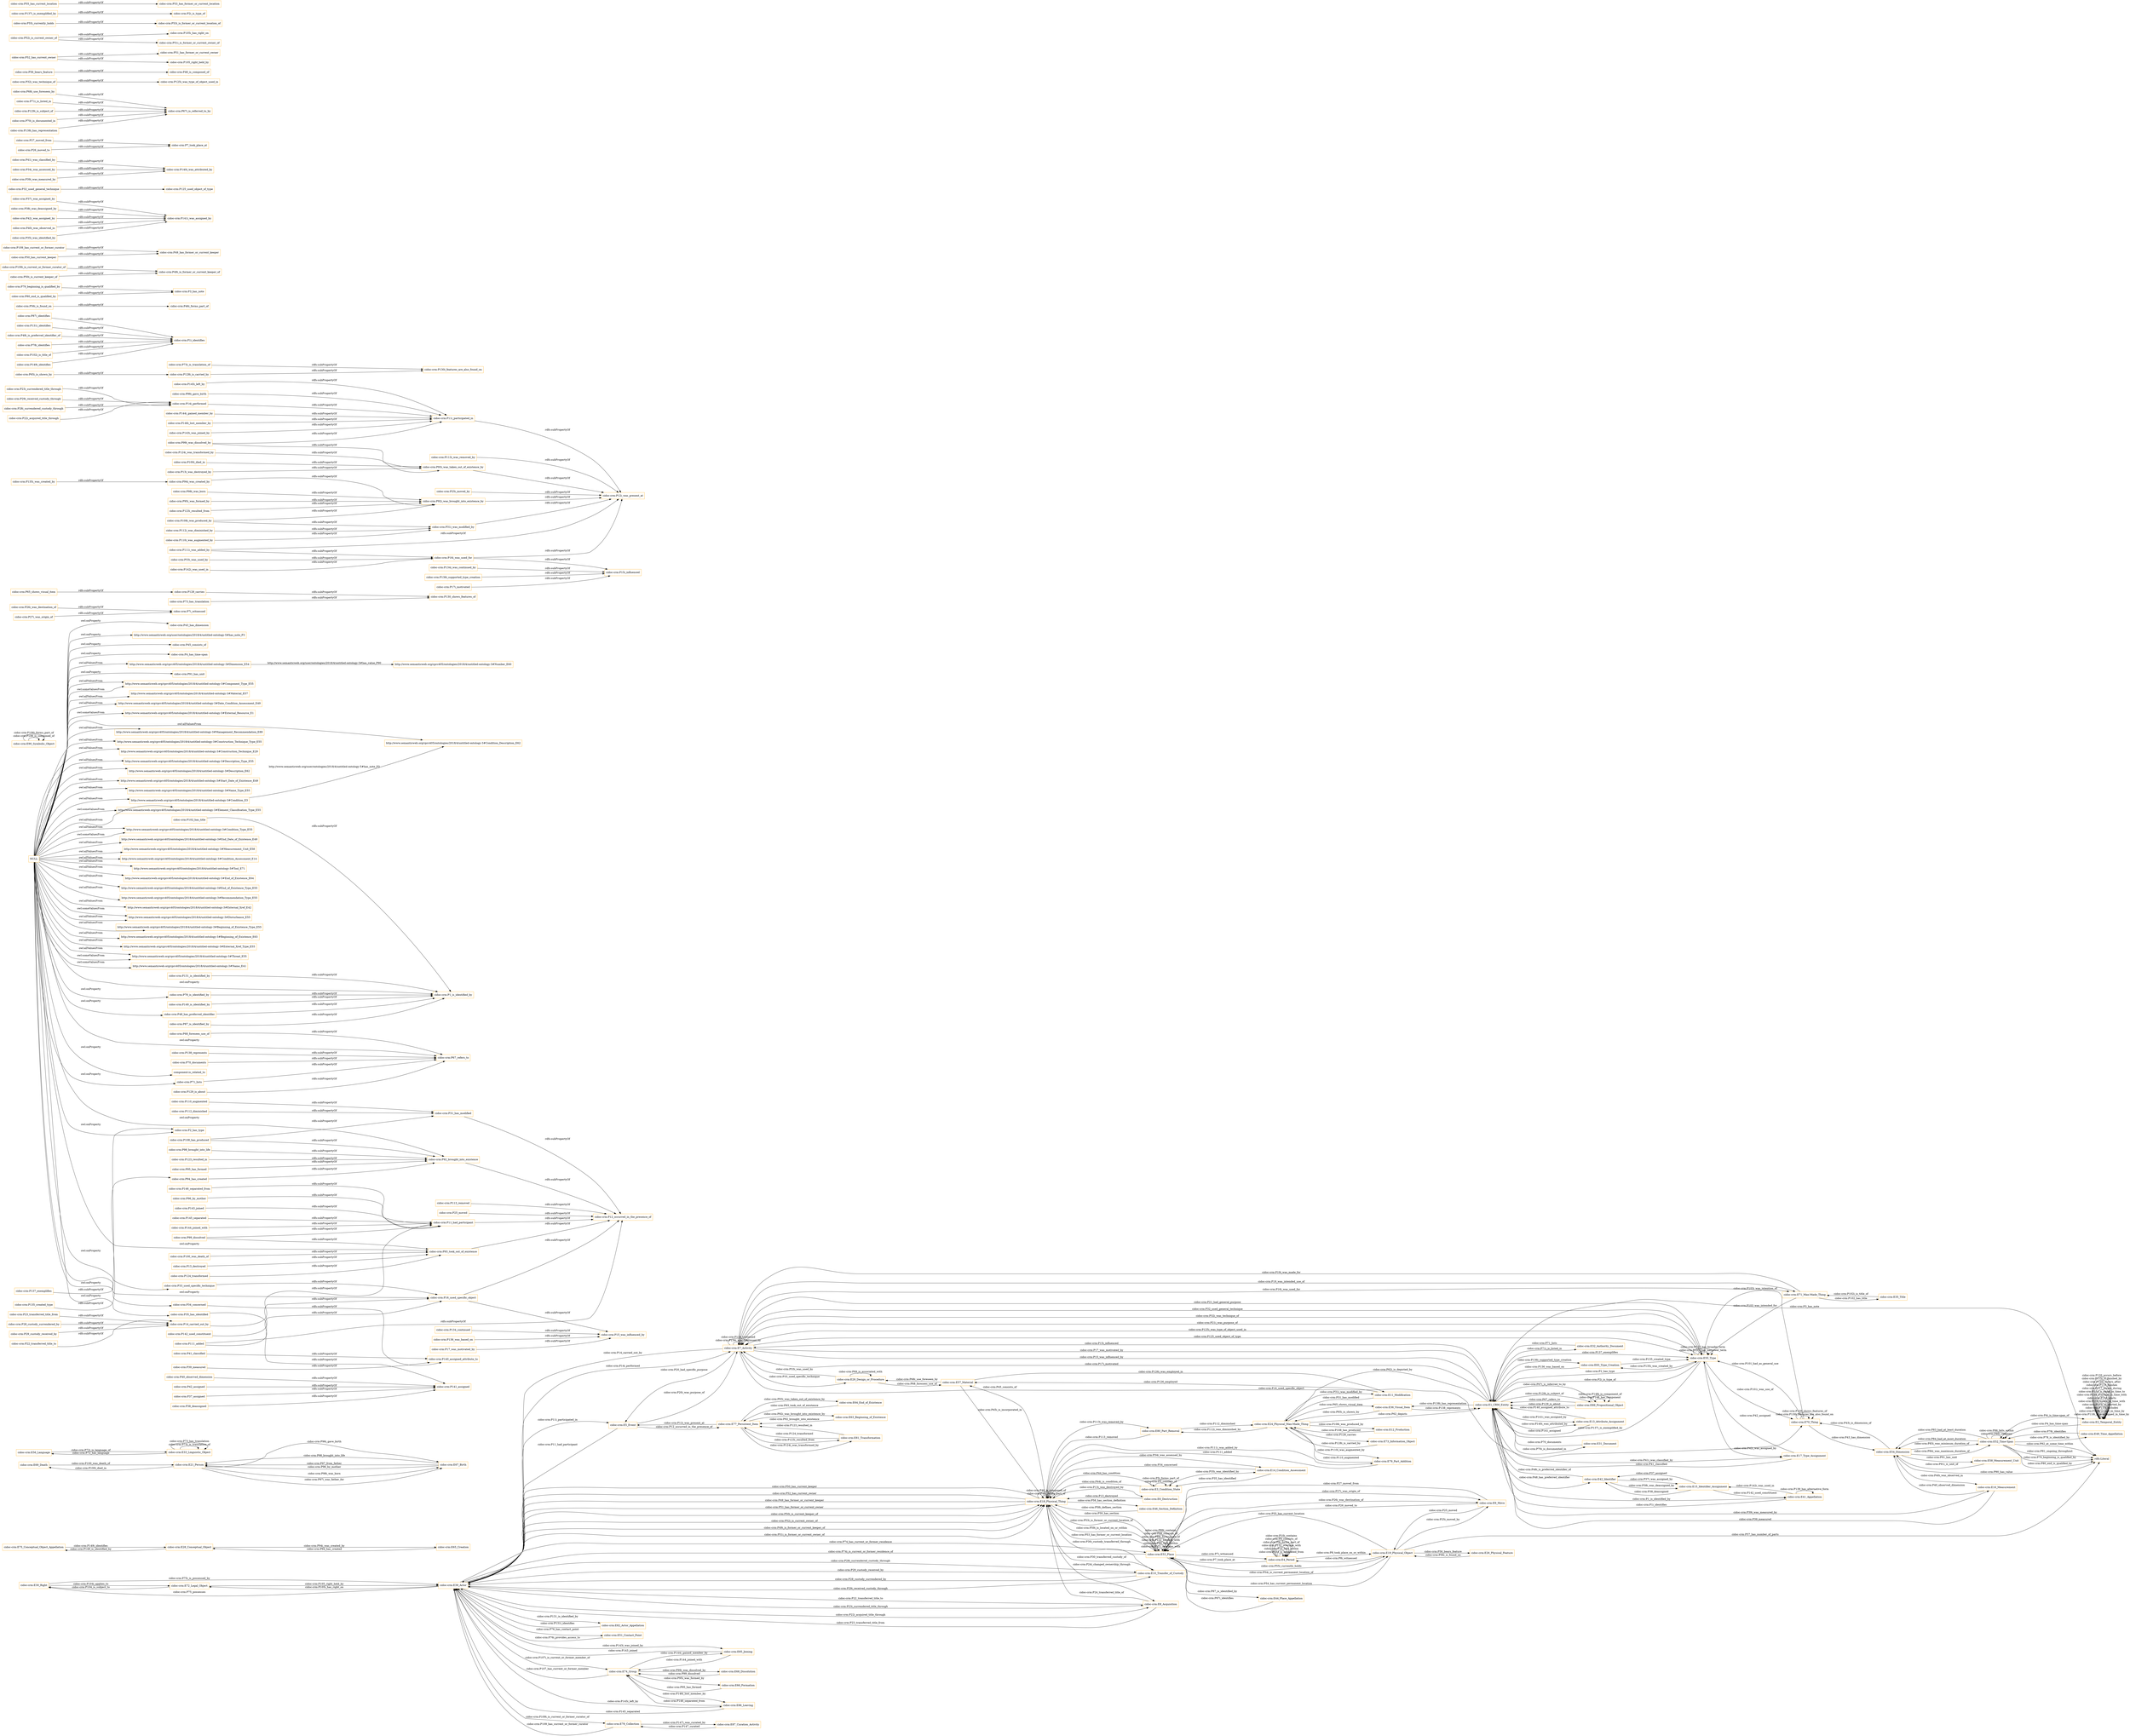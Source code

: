 digraph ar2dtool_diagram { 
rankdir=LR;
size="1501"
node [shape = rectangle, color="orange"]; "cidoc-crm:E30_Right" "cidoc-crm:E75_Conceptual_Object_Appellation" "cidoc-crm:E69_Death" "cidoc-crm:E65_Creation" "cidoc-crm:E31_Document" "cidoc-crm:E29_Design_or_Procedure" "cidoc-crm:E83_Type_Creation" "cidoc-crm:E56_Language" "cidoc-crm:E17_Type_Assignment" "http://www.semanticweb.org/cprc405/ontologies/2018/4/untitled-ontology-3#Component_Type_E55" "cidoc-crm:E67_Birth" "http://www.semanticweb.org/cprc405/ontologies/2018/4/untitled-ontology-3#Material_E57" "cidoc-crm:E10_Transfer_of_Custody" "cidoc-crm:E82_Actor_Appellation" "cidoc-crm:E32_Authority_Document" "http://www.semanticweb.org/cprc405/ontologies/2018/4/untitled-ontology-3#Date_Condition_Assessment_E49" "cidoc-crm:E51_Contact_Point" "http://www.semanticweb.org/cprc405/ontologies/2018/4/untitled-ontology-3#External_Resource_E1" "cidoc-crm:E71_Man-Made_Thing" "http://www.semanticweb.org/cprc405/ontologies/2018/4/untitled-ontology-3#Dimension_E54" "cidoc-crm:E4_Period" "cidoc-crm:E77_Persistent_Item" "http://www.semanticweb.org/cprc405/ontologies/2018/4/untitled-ontology-3#Management_Recommendation_E89" "cidoc-crm:E8_Acquisition" "cidoc-crm:E66_Formation" "cidoc-crm:E63_Beginning_of_Existence" "cidoc-crm:E49_Time_Appellation" "http://www.semanticweb.org/cprc405/ontologies/2018/4/untitled-ontology-3#Construction_Technique_Type_E55" "http://www.semanticweb.org/cprc405/ontologies/2018/4/untitled-ontology-3#Construction_Technique_E29" "cidoc-crm:E44_Place_Appellation" "http://www.semanticweb.org/cprc405/ontologies/2018/4/untitled-ontology-3#Description_Type_E55" "cidoc-crm:E74_Group" "cidoc-crm:E73_Information_Object" "cidoc-crm:E7_Activity" "cidoc-crm:E90_Symbolic_Object" "http://www.semanticweb.org/cprc405/ontologies/2018/4/untitled-ontology-3#Description_E62" "cidoc-crm:E36_Visual_Item" "cidoc-crm:E70_Thing" "cidoc-crm:E9_Move" "http://www.semanticweb.org/cprc405/ontologies/2018/4/untitled-ontology-3#Start_Date_of_Existence_E49" "cidoc-crm:E46_Section_Definition" "http://www.semanticweb.org/cprc405/ontologies/2018/4/untitled-ontology-3#Name_Type_E55" "cidoc-crm:E28_Conceptual_Object" "cidoc-crm:E12_Production" "cidoc-crm:E53_Place" "cidoc-crm:E3_Condition_State" "http://www.semanticweb.org/cprc405/ontologies/2018/4/untitled-ontology-3#Condition_Description_E62" "cidoc-crm:E80_Part_Removal" "http://www.semanticweb.org/cprc405/ontologies/2018/4/untitled-ontology-3#Element_Classification_Type_E55" "cidoc-crm:E21_Person" "http://www.semanticweb.org/cprc405/ontologies/2018/4/untitled-ontology-3#Condition_E3" "cidoc-crm:E78_Collection" "http://www.semanticweb.org/cprc405/ontologies/2018/4/untitled-ontology-3#Condition_Type_E55" "cidoc-crm:E85_Joining" "cidoc-crm:E54_Dimension" "cidoc-crm:E6_Destruction" "cidoc-crm:E11_Modification" "http://www.semanticweb.org/cprc405/ontologies/2018/4/untitled-ontology-3#End_Date_of_Existence_E49" "cidoc-crm:E86_Leaving" "cidoc-crm:E89_Propositional_Object" "cidoc-crm:E72_Legal_Object" "http://www.semanticweb.org/cprc405/ontologies/2018/4/untitled-ontology-3#Measurement_Unit_E58" "http://www.semanticweb.org/cprc405/ontologies/2018/4/untitled-ontology-3#Condition_Assessment_E14" "cidoc-crm:E79_Part_Addition" "cidoc-crm:E64_End_of_Existence" "cidoc-crm:E52_Time-Span" "http://www.semanticweb.org/cprc405/ontologies/2018/4/untitled-ontology-3#Tool_E71" "http://www.semanticweb.org/cprc405/ontologies/2018/4/untitled-ontology-3#Number_E60" "http://www.semanticweb.org/cprc405/ontologies/2018/4/untitled-ontology-3#End_of_Existence_E64" "cidoc-crm:E57_Material" "cidoc-crm:E35_Title" "http://www.semanticweb.org/cprc405/ontologies/2018/4/untitled-ontology-3#End_of_Existence_Type_E55" "http://www.semanticweb.org/cprc405/ontologies/2018/4/untitled-ontology-3#Recommendation_Type_E55" "http://www.semanticweb.org/cprc405/ontologies/2018/4/untitled-ontology-3#External_Xref_E42" "cidoc-crm:E13_Attribute_Assignment" "http://www.semanticweb.org/cprc405/ontologies/2018/4/untitled-ontology-3#Disturbance_E55" "cidoc-crm:E33_Linguistic_Object" "cidoc-crm:E15_Identifier_Assignment" "cidoc-crm:E58_Measurement_Unit" "cidoc-crm:E14_Condition_Assessment" "cidoc-crm:E16_Measurement" "cidoc-crm:E41_Appellation" "cidoc-crm:E18_Physical_Thing" "cidoc-crm:E55_Type" "cidoc-crm:E81_Transformation" "http://www.semanticweb.org/cprc405/ontologies/2018/4/untitled-ontology-3#Beginning_of_Existence_Type_E55" "cidoc-crm:E87_Curation_Activity" "http://www.semanticweb.org/cprc405/ontologies/2018/4/untitled-ontology-3#Beginning_of_Existence_E63" "cidoc-crm:E2_Temporal_Entity" "http://www.semanticweb.org/cprc405/ontologies/2018/4/untitled-ontology-3#External_Xref_Type_E55" "cidoc-crm:E5_Event" "http://www.semanticweb.org/cprc405/ontologies/2018/4/untitled-ontology-3#Threat_E55" "cidoc-crm:E26_Physical_Feature" "cidoc-crm:E1_CRM_Entity" "cidoc-crm:E24_Physical_Man-Made_Thing" "cidoc-crm:E39_Actor" "http://www.semanticweb.org/cprc405/ontologies/2018/4/untitled-ontology-3#Name_E41" "cidoc-crm:E68_Dissolution" "cidoc-crm:E42_Identifier" "cidoc-crm:E19_Physical_Object" ; /*classes style*/
	"cidoc-crm:P26i_was_destination_of" -> "cidoc-crm:P7i_witnessed" [ label = "rdfs:subPropertyOf" ];
	"cidoc-crm:P29_custody_received_by" -> "cidoc-crm:P14_carried_out_by" [ label = "rdfs:subPropertyOf" ];
	"cidoc-crm:P146_separated_from" -> "cidoc-crm:P11_had_participant" [ label = "rdfs:subPropertyOf" ];
	"cidoc-crm:P65_shows_visual_item" -> "cidoc-crm:P128_carries" [ label = "rdfs:subPropertyOf" ];
	"cidoc-crm:P135_created_type" -> "cidoc-crm:P94_has_created" [ label = "rdfs:subPropertyOf" ];
	"cidoc-crm:P96_by_mother" -> "cidoc-crm:P11_had_participant" [ label = "rdfs:subPropertyOf" ];
	"cidoc-crm:P17_was_motivated_by" -> "cidoc-crm:P15_was_influenced_by" [ label = "rdfs:subPropertyOf" ];
	"cidoc-crm:P149_is_identified_by" -> "cidoc-crm:P1_is_identified_by" [ label = "rdfs:subPropertyOf" ];
	"cidoc-crm:P68_foresees_use_of" -> "cidoc-crm:P67_refers_to" [ label = "rdfs:subPropertyOf" ];
	"cidoc-crm:P134_continued" -> "cidoc-crm:P15_was_influenced_by" [ label = "rdfs:subPropertyOf" ];
	"cidoc-crm:P124i_was_transformed_by" -> "cidoc-crm:P93i_was_taken_out_of_existence_by" [ label = "rdfs:subPropertyOf" ];
	"cidoc-crm:P143_joined" -> "cidoc-crm:P11_had_participant" [ label = "rdfs:subPropertyOf" ];
	"cidoc-crm:P137_exemplifies" -> "cidoc-crm:P2_has_type" [ label = "rdfs:subPropertyOf" ];
	"cidoc-crm:P136i_supported_type_creation" -> "cidoc-crm:P15i_influenced" [ label = "rdfs:subPropertyOf" ];
	"cidoc-crm:P39_measured" -> "cidoc-crm:P140_assigned_attribute_to" [ label = "rdfs:subPropertyOf" ];
	"cidoc-crm:P87_is_identified_by" -> "cidoc-crm:P1_is_identified_by" [ label = "rdfs:subPropertyOf" ];
	"cidoc-crm:P145_separated" -> "cidoc-crm:P11_had_participant" [ label = "rdfs:subPropertyOf" ];
	"cidoc-crm:P95i_was_formed_by" -> "cidoc-crm:P92i_was_brought_into_existence_by" [ label = "rdfs:subPropertyOf" ];
	"cidoc-crm:P98_brought_into_life" -> "cidoc-crm:P92_brought_into_existence" [ label = "rdfs:subPropertyOf" ];
	"cidoc-crm:P113_removed" -> "cidoc-crm:P12_occurred_in_the_presence_of" [ label = "rdfs:subPropertyOf" ];
	"cidoc-crm:P29i_received_custody_through" -> "cidoc-crm:P14i_performed" [ label = "rdfs:subPropertyOf" ];
	"cidoc-crm:P34_concerned" -> "cidoc-crm:P140_assigned_attribute_to" [ label = "rdfs:subPropertyOf" ];
	"cidoc-crm:P38_deassigned" -> "cidoc-crm:P141_assigned" [ label = "rdfs:subPropertyOf" ];
	"cidoc-crm:P73i_is_translation_of" -> "cidoc-crm:P130i_features_are_also_found_on" [ label = "rdfs:subPropertyOf" ];
	"cidoc-crm:P94_has_created" -> "cidoc-crm:P92_brought_into_existence" [ label = "rdfs:subPropertyOf" ];
	"cidoc-crm:P111i_was_added_by" -> "cidoc-crm:P16i_was_used_for" [ label = "rdfs:subPropertyOf" ];
	"cidoc-crm:P111i_was_added_by" -> "cidoc-crm:P12i_was_present_at" [ label = "rdfs:subPropertyOf" ];
	"cidoc-crm:P31i_was_modified_by" -> "cidoc-crm:P12i_was_present_at" [ label = "rdfs:subPropertyOf" ];
	"cidoc-crm:P28i_surrendered_custody_through" -> "cidoc-crm:P14i_performed" [ label = "rdfs:subPropertyOf" ];
	"cidoc-crm:P87i_identifies" -> "cidoc-crm:P1i_identifies" [ label = "rdfs:subPropertyOf" ];
	"cidoc-crm:P113i_was_removed_by" -> "cidoc-crm:P12i_was_present_at" [ label = "rdfs:subPropertyOf" ];
	"cidoc-crm:P93_took_out_of_existence" -> "cidoc-crm:P12_occurred_in_the_presence_of" [ label = "rdfs:subPropertyOf" ];
	"cidoc-crm:P56i_is_found_on" -> "cidoc-crm:P46i_forms_part_of" [ label = "rdfs:subPropertyOf" ];
	"cidoc-crm:P25_moved" -> "cidoc-crm:P12_occurred_in_the_presence_of" [ label = "rdfs:subPropertyOf" ];
	"cidoc-crm:P33_used_specific_technique" -> "cidoc-crm:P16_used_specific_object" [ label = "rdfs:subPropertyOf" ];
	"cidoc-crm:P79_beginning_is_qualified_by" -> "cidoc-crm:P3_has_note" [ label = "rdfs:subPropertyOf" ];
	"cidoc-crm:P13i_was_destroyed_by" -> "cidoc-crm:P93i_was_taken_out_of_existence_by" [ label = "rdfs:subPropertyOf" ];
	"cidoc-crm:P102_has_title" -> "cidoc-crm:P1_is_identified_by" [ label = "rdfs:subPropertyOf" ];
	"cidoc-crm:P109i_is_current_or_former_curator_of" -> "cidoc-crm:P49i_is_former_or_current_keeper_of" [ label = "rdfs:subPropertyOf" ];
	"cidoc-crm:P109_has_current_or_former_curator" -> "cidoc-crm:P49_has_former_or_current_keeper" [ label = "rdfs:subPropertyOf" ];
	"cidoc-crm:P22_transferred_title_to" -> "cidoc-crm:P14_carried_out_by" [ label = "rdfs:subPropertyOf" ];
	"cidoc-crm:P37i_was_assigned_by" -> "cidoc-crm:P141i_was_assigned_by" [ label = "rdfs:subPropertyOf" ];
	"cidoc-crm:P16i_was_used_for" -> "cidoc-crm:P12i_was_present_at" [ label = "rdfs:subPropertyOf" ];
	"cidoc-crm:P16i_was_used_for" -> "cidoc-crm:P15i_influenced" [ label = "rdfs:subPropertyOf" ];
	"cidoc-crm:P32_used_general_technique" -> "cidoc-crm:P125_used_object_of_type" [ label = "rdfs:subPropertyOf" ];
	"cidoc-crm:P38i_was_deassigned_by" -> "cidoc-crm:P141i_was_assigned_by" [ label = "rdfs:subPropertyOf" ];
	"cidoc-crm:P41i_was_classified_by" -> "cidoc-crm:P140i_was_attributed_by" [ label = "rdfs:subPropertyOf" ];
	"cidoc-crm:P14_carried_out_by" -> "cidoc-crm:P11_had_participant" [ label = "rdfs:subPropertyOf" ];
	"cidoc-crm:P99i_was_dissolved_by" -> "cidoc-crm:P11i_participated_in" [ label = "rdfs:subPropertyOf" ];
	"cidoc-crm:P99i_was_dissolved_by" -> "cidoc-crm:P93i_was_taken_out_of_existence_by" [ label = "rdfs:subPropertyOf" ];
	"cidoc-crm:P99_dissolved" -> "cidoc-crm:P93_took_out_of_existence" [ label = "rdfs:subPropertyOf" ];
	"cidoc-crm:P99_dissolved" -> "cidoc-crm:P11_had_participant" [ label = "rdfs:subPropertyOf" ];
	"cidoc-crm:P138_represents" -> "cidoc-crm:P67_refers_to" [ label = "rdfs:subPropertyOf" ];
	"cidoc-crm:P23_transferred_title_from" -> "cidoc-crm:P14_carried_out_by" [ label = "rdfs:subPropertyOf" ];
	"cidoc-crm:P142i_was_used_in" -> "cidoc-crm:P16i_was_used_for" [ label = "rdfs:subPropertyOf" ];
	"cidoc-crm:P70_documents" -> "cidoc-crm:P67_refers_to" [ label = "rdfs:subPropertyOf" ];
	"cidoc-crm:P27_moved_from" -> "cidoc-crm:P7_took_place_at" [ label = "rdfs:subPropertyOf" ];
	"cidoc-crm:P34i_was_assessed_by" -> "cidoc-crm:P140i_was_attributed_by" [ label = "rdfs:subPropertyOf" ];
	"cidoc-crm:P80_end_is_qualified_by" -> "cidoc-crm:P3_has_note" [ label = "rdfs:subPropertyOf" ];
	"cidoc-crm:P31_has_modified" -> "cidoc-crm:P12_occurred_in_the_presence_of" [ label = "rdfs:subPropertyOf" ];
	"cidoc-crm:P144i_gained_member_by" -> "cidoc-crm:P11i_participated_in" [ label = "rdfs:subPropertyOf" ];
	"cidoc-crm:P14i_performed" -> "cidoc-crm:P11i_participated_in" [ label = "rdfs:subPropertyOf" ];
	"cidoc-crm:P71_lists" -> "cidoc-crm:P67_refers_to" [ label = "rdfs:subPropertyOf" ];
	"cidoc-crm:P17i_motivated" -> "cidoc-crm:P15i_influenced" [ label = "rdfs:subPropertyOf" ];
	"cidoc-crm:P100_was_death_of" -> "cidoc-crm:P93_took_out_of_existence" [ label = "rdfs:subPropertyOf" ];
	"cidoc-crm:P68i_use_foreseen_by" -> "cidoc-crm:P67i_is_referred_to_by" [ label = "rdfs:subPropertyOf" ];
	"cidoc-crm:P71i_is_listed_in" -> "cidoc-crm:P67i_is_referred_to_by" [ label = "rdfs:subPropertyOf" ];
	"cidoc-crm:P39i_was_measured_by" -> "cidoc-crm:P140i_was_attributed_by" [ label = "rdfs:subPropertyOf" ];
	"cidoc-crm:P131i_identifies" -> "cidoc-crm:P1i_identifies" [ label = "rdfs:subPropertyOf" ];
	"cidoc-crm:P32i_was_technique_of" -> "cidoc-crm:P125i_was_type_of_object_used_in" [ label = "rdfs:subPropertyOf" ];
	"cidoc-crm:P42i_was_assigned_by" -> "cidoc-crm:P141i_was_assigned_by" [ label = "rdfs:subPropertyOf" ];
	"cidoc-crm:P56_bears_feature" -> "cidoc-crm:P46_is_composed_of" [ label = "rdfs:subPropertyOf" ];
	"cidoc-crm:P92i_was_brought_into_existence_by" -> "cidoc-crm:P12i_was_present_at" [ label = "rdfs:subPropertyOf" ];
	"cidoc-crm:P65i_is_shown_by" -> "cidoc-crm:P128i_is_carried_by" [ label = "rdfs:subPropertyOf" ];
	"cidoc-crm:P123i_resulted_from" -> "cidoc-crm:P92i_was_brought_into_existence_by" [ label = "rdfs:subPropertyOf" ];
	"cidoc-crm:P52_has_current_owner" -> "cidoc-crm:P51_has_former_or_current_owner" [ label = "rdfs:subPropertyOf" ];
	"cidoc-crm:P52_has_current_owner" -> "cidoc-crm:P105_right_held_by" [ label = "rdfs:subPropertyOf" ];
	"cidoc-crm:P123_resulted_in" -> "cidoc-crm:P92_brought_into_existence" [ label = "rdfs:subPropertyOf" ];
	"cidoc-crm:P13_destroyed" -> "cidoc-crm:P93_took_out_of_existence" [ label = "rdfs:subPropertyOf" ];
	"cidoc-crm:P128i_is_carried_by" -> "cidoc-crm:P130i_features_are_also_found_on" [ label = "rdfs:subPropertyOf" ];
	"cidoc-crm:P128_carries" -> "cidoc-crm:P130_shows_features_of" [ label = "rdfs:subPropertyOf" ];
	"cidoc-crm:P33i_was_used_by" -> "cidoc-crm:P16i_was_used_for" [ label = "rdfs:subPropertyOf" ];
	"cidoc-crm:P35_has_identified" -> "cidoc-crm:P141_assigned" [ label = "rdfs:subPropertyOf" ];
	"cidoc-crm:P95_has_formed" -> "cidoc-crm:P92_brought_into_existence" [ label = "rdfs:subPropertyOf" ];
	"cidoc-crm:P108_has_produced" -> "cidoc-crm:P31_has_modified" [ label = "rdfs:subPropertyOf" ];
	"cidoc-crm:P108_has_produced" -> "cidoc-crm:P92_brought_into_existence" [ label = "rdfs:subPropertyOf" ];
	"cidoc-crm:P111_added" -> "cidoc-crm:P16_used_specific_object" [ label = "rdfs:subPropertyOf" ];
	"cidoc-crm:P111_added" -> "cidoc-crm:P12_occurred_in_the_presence_of" [ label = "rdfs:subPropertyOf" ];
	"cidoc-crm:P135i_was_created_by" -> "cidoc-crm:P94i_was_created_by" [ label = "rdfs:subPropertyOf" ];
	"cidoc-crm:P129_is_about" -> "cidoc-crm:P67_refers_to" [ label = "rdfs:subPropertyOf" ];
	"cidoc-crm:P40_observed_dimension" -> "cidoc-crm:P141_assigned" [ label = "rdfs:subPropertyOf" ];
	"cidoc-crm:P129i_is_subject_of" -> "cidoc-crm:P67i_is_referred_to_by" [ label = "rdfs:subPropertyOf" ];
	"cidoc-crm:P110i_was_augmented_by" -> "cidoc-crm:P31i_was_modified_by" [ label = "rdfs:subPropertyOf" ];
	"cidoc-crm:P48i_is_preferred_identifier_of" -> "cidoc-crm:P1i_identifies" [ label = "rdfs:subPropertyOf" ];
	"cidoc-crm:P70i_is_documented_in" -> "cidoc-crm:P67i_is_referred_to_by" [ label = "rdfs:subPropertyOf" ];
	"cidoc-crm:P144_joined_with" -> "cidoc-crm:P11_had_participant" [ label = "rdfs:subPropertyOf" ];
	"cidoc-crm:P110_augmented" -> "cidoc-crm:P31_has_modified" [ label = "rdfs:subPropertyOf" ];
	"cidoc-crm:P134i_was_continued_by" -> "cidoc-crm:P15i_influenced" [ label = "rdfs:subPropertyOf" ];
	"cidoc-crm:P146i_lost_member_by" -> "cidoc-crm:P11i_participated_in" [ label = "rdfs:subPropertyOf" ];
	"cidoc-crm:P11_had_participant" -> "cidoc-crm:P12_occurred_in_the_presence_of" [ label = "rdfs:subPropertyOf" ];
	"cidoc-crm:P25i_moved_by" -> "cidoc-crm:P12i_was_present_at" [ label = "rdfs:subPropertyOf" ];
	"cidoc-crm:P98i_was_born" -> "cidoc-crm:P92i_was_brought_into_existence_by" [ label = "rdfs:subPropertyOf" ];
	"cidoc-crm:P143i_was_joined_by" -> "cidoc-crm:P11i_participated_in" [ label = "rdfs:subPropertyOf" ];
	"cidoc-crm:P52i_is_current_owner_of" -> "cidoc-crm:P105i_has_right_on" [ label = "rdfs:subPropertyOf" ];
	"cidoc-crm:P52i_is_current_owner_of" -> "cidoc-crm:P51i_is_former_or_current_owner_of" [ label = "rdfs:subPropertyOf" ];
	"cidoc-crm:P138i_has_representation" -> "cidoc-crm:P67i_is_referred_to_by" [ label = "rdfs:subPropertyOf" ];
	"cidoc-crm:P73_has_translation" -> "cidoc-crm:P130_shows_features_of" [ label = "rdfs:subPropertyOf" ];
	"cidoc-crm:P55i_currently_holds" -> "cidoc-crm:P53i_is_former_or_current_location_of" [ label = "rdfs:subPropertyOf" ];
	"cidoc-crm:P112i_was_diminished_by" -> "cidoc-crm:P31i_was_modified_by" [ label = "rdfs:subPropertyOf" ];
	"NULL" -> "cidoc-crm:P2_has_type" [ label = "owl:onProperty" ];
	"NULL" -> "http://www.semanticweb.org/cprc405/ontologies/2018/4/untitled-ontology-3#Tool_E71" [ label = "owl:allValuesFrom" ];
	"NULL" -> "cidoc-crm:P92_brought_into_existence" [ label = "owl:onProperty" ];
	"NULL" -> "http://www.semanticweb.org/cprc405/ontologies/2018/4/untitled-ontology-3#Threat_E55" [ label = "owl:someValuesFrom" ];
	"NULL" -> "http://www.semanticweb.org/cprc405/ontologies/2018/4/untitled-ontology-3#Dimension_E54" [ label = "owl:allValuesFrom" ];
	"NULL" -> "http://www.semanticweb.org/cprc405/ontologies/2018/4/untitled-ontology-3#External_Xref_Type_E55" [ label = "owl:allValuesFrom" ];
	"NULL" -> "http://www.semanticweb.org/cprc405/ontologies/2018/4/untitled-ontology-3#Beginning_of_Existence_Type_E55" [ label = "owl:allValuesFrom" ];
	"NULL" -> "cidoc-crm:P1_is_identified_by" [ label = "owl:onProperty" ];
	"NULL" -> "cidoc-crm:P78_is_identified_by" [ label = "owl:onProperty" ];
	"NULL" -> "component:is_related_to" [ label = "owl:onProperty" ];
	"NULL" -> "cidoc-crm:P43_has_dimension" [ label = "owl:onProperty" ];
	"NULL" -> "http://www.semanticweb.org/cprc405/ontologies/2018/4/untitled-ontology-3#External_Resource_E1" [ label = "owl:someValuesFrom" ];
	"NULL" -> "http://www.semanticweb.org/cprc405/ontologies/2018/4/untitled-ontology-3#Disturbance_E55" [ label = "owl:allValuesFrom" ];
	"NULL" -> "http://www.semanticweb.org/cprc405/ontologies/2018/4/untitled-ontology-3#Beginning_of_Existence_E63" [ label = "owl:allValuesFrom" ];
	"NULL" -> "http://www.semanticweb.org/cprc405/ontologies/2018/4/untitled-ontology-3#End_of_Existence_Type_E55" [ label = "owl:allValuesFrom" ];
	"NULL" -> "cidoc-crm:P16_used_specific_object" [ label = "owl:onProperty" ];
	"NULL" -> "http://www.semanticweb.org/cprc405/ontologies/2018/4/untitled-ontology-3#Material_E57" [ label = "owl:allValuesFrom" ];
	"NULL" -> "http://www.semanticweb.org/cprc405/ontologies/2018/4/untitled-ontology-3#Recommendation_Type_E55" [ label = "owl:allValuesFrom" ];
	"NULL" -> "http://www.semanticweb.org/user/ontologies/2018/4/untitled-ontology-5#has_note_P3" [ label = "owl:onProperty" ];
	"NULL" -> "http://www.semanticweb.org/cprc405/ontologies/2018/4/untitled-ontology-3#Condition_Description_E62" [ label = "owl:allValuesFrom" ];
	"NULL" -> "cidoc-crm:P71_lists" [ label = "owl:onProperty" ];
	"NULL" -> "http://www.semanticweb.org/cprc405/ontologies/2018/4/untitled-ontology-3#Description_E62" [ label = "owl:allValuesFrom" ];
	"NULL" -> "http://www.semanticweb.org/cprc405/ontologies/2018/4/untitled-ontology-3#Disturbance_E55" [ label = "owl:someValuesFrom" ];
	"NULL" -> "http://www.semanticweb.org/cprc405/ontologies/2018/4/untitled-ontology-3#Measurement_Unit_E58" [ label = "owl:allValuesFrom" ];
	"NULL" -> "http://www.semanticweb.org/cprc405/ontologies/2018/4/untitled-ontology-3#Construction_Technique_Type_E55" [ label = "owl:allValuesFrom" ];
	"NULL" -> "http://www.semanticweb.org/cprc405/ontologies/2018/4/untitled-ontology-3#Construction_Technique_E29" [ label = "owl:allValuesFrom" ];
	"NULL" -> "cidoc-crm:P93_took_out_of_existence" [ label = "owl:onProperty" ];
	"NULL" -> "cidoc-crm:P45_consists_of" [ label = "owl:onProperty" ];
	"NULL" -> "http://www.semanticweb.org/cprc405/ontologies/2018/4/untitled-ontology-3#Element_Classification_Type_E55" [ label = "owl:someValuesFrom" ];
	"NULL" -> "cidoc-crm:P34_concerned" [ label = "owl:onProperty" ];
	"NULL" -> "http://www.semanticweb.org/cprc405/ontologies/2018/4/untitled-ontology-3#End_Date_of_Existence_E49" [ label = "owl:allValuesFrom" ];
	"NULL" -> "http://www.semanticweb.org/cprc405/ontologies/2018/4/untitled-ontology-3#End_of_Existence_E64" [ label = "owl:allValuesFrom" ];
	"NULL" -> "cidoc-crm:P67_refers_to" [ label = "owl:onProperty" ];
	"NULL" -> "http://www.semanticweb.org/cprc405/ontologies/2018/4/untitled-ontology-3#Condition_Assessment_E14" [ label = "owl:allValuesFrom" ];
	"NULL" -> "http://www.semanticweb.org/cprc405/ontologies/2018/4/untitled-ontology-3#Condition_E3" [ label = "owl:allValuesFrom" ];
	"NULL" -> "http://www.semanticweb.org/cprc405/ontologies/2018/4/untitled-ontology-3#Element_Classification_Type_E55" [ label = "owl:allValuesFrom" ];
	"NULL" -> "cidoc-crm:P4_has_time-span" [ label = "owl:onProperty" ];
	"NULL" -> "http://www.semanticweb.org/cprc405/ontologies/2018/4/untitled-ontology-3#Date_Condition_Assessment_E49" [ label = "owl:allValuesFrom" ];
	"NULL" -> "http://www.semanticweb.org/cprc405/ontologies/2018/4/untitled-ontology-3#Threat_E55" [ label = "owl:allValuesFrom" ];
	"NULL" -> "http://www.semanticweb.org/cprc405/ontologies/2018/4/untitled-ontology-3#Management_Recommendation_E89" [ label = "owl:allValuesFrom" ];
	"NULL" -> "http://www.semanticweb.org/cprc405/ontologies/2018/4/untitled-ontology-3#Start_Date_of_Existence_E49" [ label = "owl:allValuesFrom" ];
	"NULL" -> "cidoc-crm:P48_has_preferred_identifier" [ label = "owl:onProperty" ];
	"NULL" -> "http://www.semanticweb.org/cprc405/ontologies/2018/4/untitled-ontology-3#Condition_Type_E55" [ label = "owl:someValuesFrom" ];
	"NULL" -> "cidoc-crm:P33_used_specific_technique" [ label = "owl:onProperty" ];
	"NULL" -> "http://www.semanticweb.org/cprc405/ontologies/2018/4/untitled-ontology-3#Component_Type_E55" [ label = "owl:allValuesFrom" ];
	"NULL" -> "http://www.semanticweb.org/cprc405/ontologies/2018/4/untitled-ontology-3#Condition_Type_E55" [ label = "owl:allValuesFrom" ];
	"NULL" -> "http://www.semanticweb.org/cprc405/ontologies/2018/4/untitled-ontology-3#Component_Type_E55" [ label = "owl:someValuesFrom" ];
	"NULL" -> "http://www.semanticweb.org/cprc405/ontologies/2018/4/untitled-ontology-3#Name_E41" [ label = "owl:someValuesFrom" ];
	"NULL" -> "http://www.semanticweb.org/cprc405/ontologies/2018/4/untitled-ontology-3#Name_Type_E55" [ label = "owl:allValuesFrom" ];
	"NULL" -> "cidoc-crm:P91_has_unit" [ label = "owl:onProperty" ];
	"NULL" -> "cidoc-crm:P35_has_identified" [ label = "owl:onProperty" ];
	"NULL" -> "http://www.semanticweb.org/cprc405/ontologies/2018/4/untitled-ontology-3#Description_Type_E55" [ label = "owl:allValuesFrom" ];
	"NULL" -> "http://www.semanticweb.org/cprc405/ontologies/2018/4/untitled-ontology-3#External_Xref_E42" [ label = "owl:allValuesFrom" ];
	"cidoc-crm:P124_transformed" -> "cidoc-crm:P93_took_out_of_existence" [ label = "rdfs:subPropertyOf" ];
	"cidoc-crm:P26_moved_to" -> "cidoc-crm:P7_took_place_at" [ label = "rdfs:subPropertyOf" ];
	"cidoc-crm:P94i_was_created_by" -> "cidoc-crm:P92i_was_brought_into_existence_by" [ label = "rdfs:subPropertyOf" ];
	"cidoc-crm:P137i_is_exemplified_by" -> "cidoc-crm:P2i_is_type_of" [ label = "rdfs:subPropertyOf" ];
	"cidoc-crm:P22i_acquired_title_through" -> "cidoc-crm:P14i_performed" [ label = "rdfs:subPropertyOf" ];
	"cidoc-crm:P28_custody_surrendered_by" -> "cidoc-crm:P14_carried_out_by" [ label = "rdfs:subPropertyOf" ];
	"cidoc-crm:P27i_was_origin_of" -> "cidoc-crm:P7i_witnessed" [ label = "rdfs:subPropertyOf" ];
	"cidoc-crm:P78i_identifies" -> "cidoc-crm:P1i_identifies" [ label = "rdfs:subPropertyOf" ];
	"cidoc-crm:P108i_was_produced_by" -> "cidoc-crm:P31i_was_modified_by" [ label = "rdfs:subPropertyOf" ];
	"cidoc-crm:P108i_was_produced_by" -> "cidoc-crm:P92i_was_brought_into_existence_by" [ label = "rdfs:subPropertyOf" ];
	"cidoc-crm:P16_used_specific_object" -> "cidoc-crm:P12_occurred_in_the_presence_of" [ label = "rdfs:subPropertyOf" ];
	"cidoc-crm:P16_used_specific_object" -> "cidoc-crm:P15_was_influenced_by" [ label = "rdfs:subPropertyOf" ];
	"cidoc-crm:P42_assigned" -> "cidoc-crm:P141_assigned" [ label = "rdfs:subPropertyOf" ];
	"cidoc-crm:P102i_is_title_of" -> "cidoc-crm:P1i_identifies" [ label = "rdfs:subPropertyOf" ];
	"cidoc-crm:P93i_was_taken_out_of_existence_by" -> "cidoc-crm:P12i_was_present_at" [ label = "rdfs:subPropertyOf" ];
	"cidoc-crm:P11i_participated_in" -> "cidoc-crm:P12i_was_present_at" [ label = "rdfs:subPropertyOf" ];
	"cidoc-crm:P145i_left_by" -> "cidoc-crm:P11i_participated_in" [ label = "rdfs:subPropertyOf" ];
	"cidoc-crm:P136_was_based_on" -> "cidoc-crm:P15_was_influenced_by" [ label = "rdfs:subPropertyOf" ];
	"cidoc-crm:P37_assigned" -> "cidoc-crm:P141_assigned" [ label = "rdfs:subPropertyOf" ];
	"cidoc-crm:P40i_was_observed_in" -> "cidoc-crm:P141i_was_assigned_by" [ label = "rdfs:subPropertyOf" ];
	"cidoc-crm:P55_has_current_location" -> "cidoc-crm:P53_has_former_or_current_location" [ label = "rdfs:subPropertyOf" ];
	"cidoc-crm:P142_used_constituent" -> "cidoc-crm:P16_used_specific_object" [ label = "rdfs:subPropertyOf" ];
	"cidoc-crm:P41_classified" -> "cidoc-crm:P140_assigned_attribute_to" [ label = "rdfs:subPropertyOf" ];
	"cidoc-crm:P92_brought_into_existence" -> "cidoc-crm:P12_occurred_in_the_presence_of" [ label = "rdfs:subPropertyOf" ];
	"cidoc-crm:P23i_surrendered_title_through" -> "cidoc-crm:P14i_performed" [ label = "rdfs:subPropertyOf" ];
	"cidoc-crm:P78_is_identified_by" -> "cidoc-crm:P1_is_identified_by" [ label = "rdfs:subPropertyOf" ];
	"cidoc-crm:P48_has_preferred_identifier" -> "cidoc-crm:P1_is_identified_by" [ label = "rdfs:subPropertyOf" ];
	"cidoc-crm:P131_is_identified_by" -> "cidoc-crm:P1_is_identified_by" [ label = "rdfs:subPropertyOf" ];
	"cidoc-crm:P149i_identifies" -> "cidoc-crm:P1i_identifies" [ label = "rdfs:subPropertyOf" ];
	"cidoc-crm:P96i_gave_birth" -> "cidoc-crm:P11i_participated_in" [ label = "rdfs:subPropertyOf" ];
	"cidoc-crm:P50i_is_current_keeper_of" -> "cidoc-crm:P49i_is_former_or_current_keeper_of" [ label = "rdfs:subPropertyOf" ];
	"cidoc-crm:P100i_died_in" -> "cidoc-crm:P93i_was_taken_out_of_existence_by" [ label = "rdfs:subPropertyOf" ];
	"cidoc-crm:P112_diminished" -> "cidoc-crm:P31_has_modified" [ label = "rdfs:subPropertyOf" ];
	"cidoc-crm:P50_has_current_keeper" -> "cidoc-crm:P49_has_former_or_current_keeper" [ label = "rdfs:subPropertyOf" ];
	"cidoc-crm:P35i_was_identified_by" -> "cidoc-crm:P141i_was_assigned_by" [ label = "rdfs:subPropertyOf" ];
	"cidoc-crm:E1_CRM_Entity" -> "cidoc-crm:E55_Type" [ label = "cidoc-crm:P137_exemplifies" ];
	"cidoc-crm:E53_Place" -> "cidoc-crm:E18_Physical_Thing" [ label = "cidoc-crm:P53i_is_former_or_current_location_of" ];
	"cidoc-crm:E53_Place" -> "cidoc-crm:E4_Period" [ label = "cidoc-crm:P7i_witnessed" ];
	"cidoc-crm:E89_Propositional_Object" -> "cidoc-crm:E1_CRM_Entity" [ label = "cidoc-crm:P67_refers_to" ];
	"cidoc-crm:E18_Physical_Thing" -> "cidoc-crm:E39_Actor" [ label = "cidoc-crm:P50_has_current_keeper" ];
	"cidoc-crm:E7_Activity" -> "cidoc-crm:E55_Type" [ label = "cidoc-crm:P125_used_object_of_type" ];
	"cidoc-crm:E2_Temporal_Entity" -> "cidoc-crm:E2_Temporal_Entity" [ label = "cidoc-crm:P118i_is_overlapped_in_time_by" ];
	"cidoc-crm:E1_CRM_Entity" -> "cidoc-crm:E7_Activity" [ label = "cidoc-crm:P17i_motivated" ];
	"cidoc-crm:E55_Type" -> "cidoc-crm:E55_Type" [ label = "cidoc-crm:P127i_has_narrower_term" ];
	"cidoc-crm:E21_Person" -> "cidoc-crm:E69_Death" [ label = "cidoc-crm:P100i_died_in" ];
	"cidoc-crm:E63_Beginning_of_Existence" -> "cidoc-crm:E77_Persistent_Item" [ label = "cidoc-crm:P92_brought_into_existence" ];
	"cidoc-crm:E64_End_of_Existence" -> "cidoc-crm:E77_Persistent_Item" [ label = "cidoc-crm:P93_took_out_of_existence" ];
	"cidoc-crm:E9_Move" -> "cidoc-crm:E53_Place" [ label = "cidoc-crm:P26_moved_to" ];
	"cidoc-crm:E54_Dimension" -> "cidoc-crm:E16_Measurement" [ label = "cidoc-crm:P40i_was_observed_in" ];
	"cidoc-crm:E18_Physical_Thing" -> "cidoc-crm:E80_Part_Removal" [ label = "cidoc-crm:P113i_was_removed_by" ];
	"cidoc-crm:E19_Physical_Object" -> "cidoc-crm:E53_Place" [ label = "cidoc-crm:P54_has_current_permanent_location" ];
	"cidoc-crm:E55_Type" -> "cidoc-crm:E83_Type_Creation" [ label = "cidoc-crm:P135i_was_created_by" ];
	"cidoc-crm:E86_Leaving" -> "cidoc-crm:E39_Actor" [ label = "cidoc-crm:P145_separated" ];
	"cidoc-crm:E85_Joining" -> "cidoc-crm:E74_Group" [ label = "cidoc-crm:P144_joined_with" ];
	"cidoc-crm:E18_Physical_Thing" -> "cidoc-crm:E46_Section_Definition" [ label = "cidoc-crm:P58_has_section_definition" ];
	"cidoc-crm:E55_Type" -> "cidoc-crm:E7_Activity" [ label = "cidoc-crm:P32i_was_technique_of" ];
	"cidoc-crm:E1_CRM_Entity" -> "cidoc-crm:E36_Visual_Item" [ label = "cidoc-crm:P138i_has_representation" ];
	"cidoc-crm:E55_Type" -> "cidoc-crm:E1_CRM_Entity" [ label = "cidoc-crm:P2i_is_type_of" ];
	"cidoc-crm:E2_Temporal_Entity" -> "cidoc-crm:E2_Temporal_Entity" [ label = "cidoc-crm:P119i_is_met_in_time_by" ];
	"cidoc-crm:E7_Activity" -> "cidoc-crm:E5_Event" [ label = "cidoc-crm:P20_had_specific_purpose" ];
	"cidoc-crm:E77_Persistent_Item" -> "cidoc-crm:E81_Transformation" [ label = "cidoc-crm:P123i_resulted_from" ];
	"cidoc-crm:E77_Persistent_Item" -> "cidoc-crm:E5_Event" [ label = "cidoc-crm:P12i_was_present_at" ];
	"cidoc-crm:E18_Physical_Thing" -> "cidoc-crm:E10_Transfer_of_Custody" [ label = "cidoc-crm:P30i_custody_transferred_through" ];
	"cidoc-crm:E55_Type" -> "cidoc-crm:E71_Man-Made_Thing" [ label = "cidoc-crm:P103i_was_intention_of" ];
	"cidoc-crm:E39_Actor" -> "cidoc-crm:E10_Transfer_of_Custody" [ label = "cidoc-crm:P28i_surrendered_custody_through" ];
	"cidoc-crm:E65_Creation" -> "cidoc-crm:E28_Conceptual_Object" [ label = "cidoc-crm:P94_has_created" ];
	"cidoc-crm:E39_Actor" -> "cidoc-crm:E72_Legal_Object" [ label = "cidoc-crm:P105i_has_right_on" ];
	"cidoc-crm:E4_Period" -> "cidoc-crm:E4_Period" [ label = "cidoc-crm:P133_is_separated_from" ];
	"cidoc-crm:E33_Linguistic_Object" -> "cidoc-crm:E33_Linguistic_Object" [ label = "cidoc-crm:P73i_is_translation_of" ];
	"cidoc-crm:E52_Time-Span" -> "cidoc-crm:E54_Dimension" [ label = "cidoc-crm:P83_had_at_least_duration" ];
	"cidoc-crm:E49_Time_Appellation" -> "cidoc-crm:E52_Time-Span" [ label = "cidoc-crm:P78i_identifies" ];
	"cidoc-crm:E11_Modification" -> "cidoc-crm:E57_Material" [ label = "cidoc-crm:P126_employed" ];
	"cidoc-crm:E77_Persistent_Item" -> "cidoc-crm:E63_Beginning_of_Existence" [ label = "cidoc-crm:P92i_was_brought_into_existence_by" ];
	"cidoc-crm:E24_Physical_Man-Made_Thing" -> "cidoc-crm:E80_Part_Removal" [ label = "cidoc-crm:P112i_was_diminished_by" ];
	"cidoc-crm:E24_Physical_Man-Made_Thing" -> "cidoc-crm:E79_Part_Addition" [ label = "cidoc-crm:P110i_was_augmented_by" ];
	"cidoc-crm:E9_Move" -> "cidoc-crm:E53_Place" [ label = "cidoc-crm:P27_moved_from" ];
	"cidoc-crm:E66_Formation" -> "cidoc-crm:E74_Group" [ label = "cidoc-crm:P95_has_formed" ];
	"cidoc-crm:E71_Man-Made_Thing" -> "cidoc-crm:E7_Activity" [ label = "cidoc-crm:P19i_was_made_for" ];
	"cidoc-crm:E10_Transfer_of_Custody" -> "cidoc-crm:E39_Actor" [ label = "cidoc-crm:P29_custody_received_by" ];
	"cidoc-crm:E2_Temporal_Entity" -> "cidoc-crm:E2_Temporal_Entity" [ label = "cidoc-crm:P117i_includes" ];
	"cidoc-crm:E18_Physical_Thing" -> "cidoc-crm:E3_Condition_State" [ label = "cidoc-crm:P44_has_condition" ];
	"cidoc-crm:E30_Right" -> "cidoc-crm:E39_Actor" [ label = "cidoc-crm:P75i_is_possessed_by" ];
	"cidoc-crm:E29_Design_or_Procedure" -> "cidoc-crm:E29_Design_or_Procedure" [ label = "cidoc-crm:P69_is_associated_with" ];
	"cidoc-crm:E54_Dimension" -> "cidoc-crm:E52_Time-Span" [ label = "cidoc-crm:P83i_was_minimum_duration_of" ];
	"cidoc-crm:E4_Period" -> "cidoc-crm:E4_Period" [ label = "cidoc-crm:P10_falls_within" ];
	"cidoc-crm:E1_CRM_Entity" -> "cidoc-crm:E32_Authority_Document" [ label = "cidoc-crm:P71i_is_listed_in" ];
	"cidoc-crm:E14_Condition_Assessment" -> "cidoc-crm:E3_Condition_State" [ label = "cidoc-crm:P35_has_identified" ];
	"cidoc-crm:E18_Physical_Thing" -> "cidoc-crm:E39_Actor" [ label = "cidoc-crm:P52_has_current_owner" ];
	"cidoc-crm:E46_Section_Definition" -> "cidoc-crm:E18_Physical_Thing" [ label = "cidoc-crm:P58i_defines_section" ];
	"cidoc-crm:E39_Actor" -> "cidoc-crm:E7_Activity" [ label = "cidoc-crm:P14i_performed" ];
	"cidoc-crm:E19_Physical_Object" -> "cidoc-crm:E4_Period" [ label = "cidoc-crm:P8i_witnessed" ];
	"cidoc-crm:E41_Appellation" -> "cidoc-crm:E15_Identifier_Assignment" [ label = "cidoc-crm:P142i_was_used_in" ];
	"cidoc-crm:E21_Person" -> "cidoc-crm:E67_Birth" [ label = "cidoc-crm:P98i_was_born" ];
	"cidoc-crm:E1_CRM_Entity" -> "cidoc-crm:E41_Appellation" [ label = "cidoc-crm:P1_is_identified_by" ];
	"cidoc-crm:E57_Material" -> "cidoc-crm:E18_Physical_Thing" [ label = "cidoc-crm:P45i_is_incorporated_in" ];
	"cidoc-crm:E77_Persistent_Item" -> "cidoc-crm:E81_Transformation" [ label = "cidoc-crm:P124i_was_transformed_by" ];
	"cidoc-crm:E70_Thing" -> "cidoc-crm:E70_Thing" [ label = "cidoc-crm:P130i_features_are_also_found_on" ];
	"cidoc-crm:E54_Dimension" -> "cidoc-crm:E52_Time-Span" [ label = "cidoc-crm:P84i_was_maximum_duration_of" ];
	"cidoc-crm:E11_Modification" -> "cidoc-crm:E24_Physical_Man-Made_Thing" [ label = "cidoc-crm:P31_has_modified" ];
	"cidoc-crm:E7_Activity" -> "cidoc-crm:E7_Activity" [ label = "cidoc-crm:P134i_was_continued_by" ];
	"cidoc-crm:E5_Event" -> "cidoc-crm:E39_Actor" [ label = "cidoc-crm:P11_had_participant" ];
	"cidoc-crm:E10_Transfer_of_Custody" -> "cidoc-crm:E39_Actor" [ label = "cidoc-crm:P28_custody_surrendered_by" ];
	"cidoc-crm:E33_Linguistic_Object" -> "cidoc-crm:E56_Language" [ label = "cidoc-crm:P72_has_language" ];
	"cidoc-crm:E42_Identifier" -> "cidoc-crm:E1_CRM_Entity" [ label = "cidoc-crm:P48i_is_preferred_identifier_of" ];
	"cidoc-crm:E41_Appellation" -> "cidoc-crm:E41_Appellation" [ label = "cidoc-crm:P139_has_alternative_form" ];
	"cidoc-crm:E53_Place" -> "cidoc-crm:E19_Physical_Object" [ label = "cidoc-crm:P55i_currently_holds" ];
	"cidoc-crm:E17_Type_Assignment" -> "cidoc-crm:E1_CRM_Entity" [ label = "cidoc-crm:P41_classified" ];
	"cidoc-crm:E57_Material" -> "cidoc-crm:E29_Design_or_Procedure" [ label = "cidoc-crm:P68i_use_foreseen_by" ];
	"cidoc-crm:E55_Type" -> "cidoc-crm:E55_Type" [ label = "cidoc-crm:P127_has_broader_term" ];
	"cidoc-crm:E2_Temporal_Entity" -> "cidoc-crm:E2_Temporal_Entity" [ label = "cidoc-crm:P116i_is_started_by" ];
	"cidoc-crm:E77_Persistent_Item" -> "cidoc-crm:E64_End_of_Existence" [ label = "cidoc-crm:P93i_was_taken_out_of_existence_by" ];
	"cidoc-crm:E3_Condition_State" -> "cidoc-crm:E14_Condition_Assessment" [ label = "cidoc-crm:P35i_was_identified_by" ];
	"cidoc-crm:E53_Place" -> "cidoc-crm:E18_Physical_Thing" [ label = "cidoc-crm:P59i_is_located_on_or_within" ];
	"cidoc-crm:E53_Place" -> "cidoc-crm:E53_Place" [ label = "cidoc-crm:P121_overlaps_with" ];
	"cidoc-crm:E39_Actor" -> "cidoc-crm:E85_Joining" [ label = "cidoc-crm:P143i_was_joined_by" ];
	"cidoc-crm:E18_Physical_Thing" -> "cidoc-crm:E18_Physical_Thing" [ label = "cidoc-crm:P46i_forms_part_of" ];
	"cidoc-crm:E18_Physical_Thing" -> "cidoc-crm:E57_Material" [ label = "cidoc-crm:P45_consists_of" ];
	"cidoc-crm:E71_Man-Made_Thing" -> "cidoc-crm:E55_Type" [ label = "cidoc-crm:P103_was_intended_for" ];
	"cidoc-crm:E90_Symbolic_Object" -> "cidoc-crm:E90_Symbolic_Object" [ label = "cidoc-crm:P106_is_composed_of" ];
	"cidoc-crm:E89_Propositional_Object" -> "cidoc-crm:E89_Propositional_Object" [ label = "cidoc-crm:P148_has_component" ];
	"cidoc-crm:E1_CRM_Entity" -> "rdfs:Literal" [ label = "cidoc-crm:P3_has_note" ];
	"cidoc-crm:E2_Temporal_Entity" -> "cidoc-crm:E2_Temporal_Entity" [ label = "cidoc-crm:P119_meets_in_time_with" ];
	"cidoc-crm:E18_Physical_Thing" -> "cidoc-crm:E6_Destruction" [ label = "cidoc-crm:P13i_was_destroyed_by" ];
	"cidoc-crm:E53_Place" -> "cidoc-crm:E53_Place" [ label = "cidoc-crm:P89_falls_within" ];
	"cidoc-crm:E4_Period" -> "cidoc-crm:E4_Period" [ label = "cidoc-crm:P132_overlaps_with" ];
	"cidoc-crm:E7_Activity" -> "cidoc-crm:E55_Type" [ label = "cidoc-crm:P21_had_general_purpose" ];
	"cidoc-crm:E1_CRM_Entity" -> "cidoc-crm:E13_Attribute_Assignment" [ label = "cidoc-crm:P141i_was_assigned_by" ];
	"cidoc-crm:E67_Birth" -> "cidoc-crm:E21_Person" [ label = "cidoc-crm:P98_brought_into_life" ];
	"cidoc-crm:E1_CRM_Entity" -> "cidoc-crm:E31_Document" [ label = "cidoc-crm:P70i_is_documented_in" ];
	"cidoc-crm:E14_Condition_Assessment" -> "cidoc-crm:E18_Physical_Thing" [ label = "cidoc-crm:P34_concerned" ];
	"cidoc-crm:E2_Temporal_Entity" -> "cidoc-crm:E2_Temporal_Entity" [ label = "cidoc-crm:P116_starts" ];
	"cidoc-crm:E70_Thing" -> "cidoc-crm:E70_Thing" [ label = "cidoc-crm:P130_shows_features_of" ];
	"cidoc-crm:E72_Legal_Object" -> "cidoc-crm:E30_Right" [ label = "cidoc-crm:P104_is_subject_to" ];
	"cidoc-crm:E53_Place" -> "cidoc-crm:E9_Move" [ label = "cidoc-crm:P27i_was_origin_of" ];
	"cidoc-crm:E58_Measurement_Unit" -> "cidoc-crm:E54_Dimension" [ label = "cidoc-crm:P91i_is_unit_of" ];
	"cidoc-crm:E3_Condition_State" -> "cidoc-crm:E18_Physical_Thing" [ label = "cidoc-crm:P44i_is_condition_of" ];
	"cidoc-crm:E19_Physical_Object" -> "cidoc-crm:E26_Physical_Feature" [ label = "cidoc-crm:P56_bears_feature" ];
	"cidoc-crm:E1_CRM_Entity" -> "cidoc-crm:E17_Type_Assignment" [ label = "cidoc-crm:P41i_was_classified_by" ];
	"cidoc-crm:E54_Dimension" -> "cidoc-crm:E70_Thing" [ label = "cidoc-crm:P43i_is_dimension_of" ];
	"cidoc-crm:E39_Actor" -> "cidoc-crm:E30_Right" [ label = "cidoc-crm:P75_possesses" ];
	"cidoc-crm:E74_Group" -> "cidoc-crm:E68_Dissolution" [ label = "cidoc-crm:P99i_was_dissolved_by" ];
	"cidoc-crm:E7_Activity" -> "cidoc-crm:E1_CRM_Entity" [ label = "cidoc-crm:P17_was_motivated_by" ];
	"cidoc-crm:E70_Thing" -> "cidoc-crm:E7_Activity" [ label = "cidoc-crm:P16i_was_used_for" ];
	"cidoc-crm:E17_Type_Assignment" -> "cidoc-crm:E55_Type" [ label = "cidoc-crm:P42_assigned" ];
	"cidoc-crm:E13_Attribute_Assignment" -> "cidoc-crm:E1_CRM_Entity" [ label = "cidoc-crm:P141_assigned" ];
	"cidoc-crm:E18_Physical_Thing" -> "cidoc-crm:E53_Place" [ label = "cidoc-crm:P59_has_section" ];
	"cidoc-crm:E24_Physical_Man-Made_Thing" -> "cidoc-crm:E1_CRM_Entity" [ label = "cidoc-crm:P62_depicts" ];
	"cidoc-crm:E54_Dimension" -> "rdfs:Literal" [ label = "cidoc-crm:P90_has_value" ];
	"cidoc-crm:E8_Acquisition" -> "cidoc-crm:E39_Actor" [ label = "cidoc-crm:P23_transferred_title_from" ];
	"cidoc-crm:E74_Group" -> "cidoc-crm:E66_Formation" [ label = "cidoc-crm:P95i_was_formed_by" ];
	"cidoc-crm:E52_Time-Span" -> "cidoc-crm:E52_Time-Span" [ label = "cidoc-crm:P86i_contains" ];
	"cidoc-crm:E83_Type_Creation" -> "cidoc-crm:E55_Type" [ label = "cidoc-crm:P135_created_type" ];
	"cidoc-crm:E1_CRM_Entity" -> "cidoc-crm:E55_Type" [ label = "cidoc-crm:P2_has_type" ];
	"cidoc-crm:E24_Physical_Man-Made_Thing" -> "cidoc-crm:E36_Visual_Item" [ label = "cidoc-crm:P65_shows_visual_item" ];
	"cidoc-crm:E55_Type" -> "cidoc-crm:E7_Activity" [ label = "cidoc-crm:P21i_was_purpose_of" ];
	"cidoc-crm:E18_Physical_Thing" -> "cidoc-crm:E14_Condition_Assessment" [ label = "cidoc-crm:P34i_was_assessed_by" ];
	"cidoc-crm:E1_CRM_Entity" -> "cidoc-crm:E42_Identifier" [ label = "cidoc-crm:P48_has_preferred_identifier" ];
	"cidoc-crm:E44_Place_Appellation" -> "cidoc-crm:E53_Place" [ label = "cidoc-crm:P87i_identifies" ];
	"cidoc-crm:E81_Transformation" -> "cidoc-crm:E77_Persistent_Item" [ label = "cidoc-crm:P123_resulted_in" ];
	"cidoc-crm:E7_Activity" -> "cidoc-crm:E55_Type" [ label = "cidoc-crm:P32_used_general_technique" ];
	"cidoc-crm:E15_Identifier_Assignment" -> "cidoc-crm:E42_Identifier" [ label = "cidoc-crm:P38_deassigned" ];
	"cidoc-crm:E87_Curation_Activity" -> "cidoc-crm:E78_Collection" [ label = "cidoc-crm:P147_curated" ];
	"cidoc-crm:E24_Physical_Man-Made_Thing" -> "cidoc-crm:E12_Production" [ label = "cidoc-crm:P108i_was_produced_by" ];
	"cidoc-crm:E86_Leaving" -> "cidoc-crm:E74_Group" [ label = "cidoc-crm:P146_separated_from" ];
	"cidoc-crm:E4_Period" -> "cidoc-crm:E4_Period" [ label = "cidoc-crm:P9i_forms_part_of" ];
	"cidoc-crm:E52_Time-Span" -> "cidoc-crm:E52_Time-Span" [ label = "cidoc-crm:P86_falls_within" ];
	"cidoc-crm:E15_Identifier_Assignment" -> "cidoc-crm:E42_Identifier" [ label = "cidoc-crm:P37_assigned" ];
	"cidoc-crm:E52_Time-Span" -> "rdfs:Literal" [ label = "cidoc-crm:P79_beginning_is_qualified_by" ];
	"cidoc-crm:E39_Actor" -> "cidoc-crm:E18_Physical_Thing" [ label = "cidoc-crm:P50i_is_current_keeper_of" ];
	"cidoc-crm:E1_CRM_Entity" -> "cidoc-crm:E13_Attribute_Assignment" [ label = "cidoc-crm:P140i_was_attributed_by" ];
	"cidoc-crm:E70_Thing" -> "cidoc-crm:E55_Type" [ label = "cidoc-crm:P101_had_as_general_use" ];
	"cidoc-crm:E21_Person" -> "cidoc-crm:E67_Birth" [ label = "cidoc-crm:P97i_was_father_for" ];
	"cidoc-crm:E32_Authority_Document" -> "cidoc-crm:E1_CRM_Entity" [ label = "cidoc-crm:P71_lists" ];
	"cidoc-crm:E18_Physical_Thing" -> "cidoc-crm:E53_Place" [ label = "cidoc-crm:P53_has_former_or_current_location" ];
	"cidoc-crm:E21_Person" -> "cidoc-crm:E67_Birth" [ label = "cidoc-crm:P96i_gave_birth" ];
	"cidoc-crm:E18_Physical_Thing" -> "cidoc-crm:E8_Acquisition" [ label = "cidoc-crm:P24i_changed_ownership_through" ];
	"cidoc-crm:E28_Conceptual_Object" -> "cidoc-crm:E75_Conceptual_Object_Appellation" [ label = "cidoc-crm:P149_is_identified_by" ];
	"cidoc-crm:E39_Actor" -> "cidoc-crm:E18_Physical_Thing" [ label = "cidoc-crm:P52i_is_current_owner_of" ];
	"cidoc-crm:E1_CRM_Entity" -> "cidoc-crm:E89_Propositional_Object" [ label = "cidoc-crm:P67i_is_referred_to_by" ];
	"cidoc-crm:E73_Information_Object" -> "cidoc-crm:E24_Physical_Man-Made_Thing" [ label = "cidoc-crm:P128i_is_carried_by" ];
	"cidoc-crm:E69_Death" -> "cidoc-crm:E21_Person" [ label = "cidoc-crm:P100_was_death_of" ];
	"cidoc-crm:E7_Activity" -> "cidoc-crm:E7_Activity" [ label = "cidoc-crm:P134_continued" ];
	"cidoc-crm:E1_CRM_Entity" -> "cidoc-crm:E7_Activity" [ label = "cidoc-crm:P15i_influenced" ];
	"cidoc-crm:E18_Physical_Thing" -> "cidoc-crm:E39_Actor" [ label = "cidoc-crm:P49_has_former_or_current_keeper" ];
	"cidoc-crm:E2_Temporal_Entity" -> "cidoc-crm:E2_Temporal_Entity" [ label = "cidoc-crm:P118_overlaps_in_time_with" ];
	"cidoc-crm:E7_Activity" -> "cidoc-crm:E39_Actor" [ label = "cidoc-crm:P14_carried_out_by" ];
	"cidoc-crm:E13_Attribute_Assignment" -> "cidoc-crm:E1_CRM_Entity" [ label = "cidoc-crm:P140_assigned_attribute_to" ];
	"cidoc-crm:E81_Transformation" -> "cidoc-crm:E77_Persistent_Item" [ label = "cidoc-crm:P124_transformed" ];
	"cidoc-crm:E1_CRM_Entity" -> "cidoc-crm:E24_Physical_Man-Made_Thing" [ label = "cidoc-crm:P62i_is_depicted_by" ];
	"cidoc-crm:E39_Actor" -> "cidoc-crm:E5_Event" [ label = "cidoc-crm:P11i_participated_in" ];
	"cidoc-crm:E35_Title" -> "cidoc-crm:E71_Man-Made_Thing" [ label = "cidoc-crm:P102i_is_title_of" ];
	"cidoc-crm:E53_Place" -> "cidoc-crm:E9_Move" [ label = "cidoc-crm:P26i_was_destination_of" ];
	"cidoc-crm:E39_Actor" -> "cidoc-crm:E51_Contact_Point" [ label = "cidoc-crm:P76_has_contact_point" ];
	"cidoc-crm:E82_Actor_Appellation" -> "cidoc-crm:E39_Actor" [ label = "cidoc-crm:P131i_identifies" ];
	"cidoc-crm:E89_Propositional_Object" -> "cidoc-crm:E1_CRM_Entity" [ label = "cidoc-crm:P129_is_about" ];
	"cidoc-crm:E19_Physical_Object" -> "cidoc-crm:E53_Place" [ label = "cidoc-crm:P55_has_current_location" ];
	"cidoc-crm:E7_Activity" -> "cidoc-crm:E71_Man-Made_Thing" [ label = "cidoc-crm:P19_was_intended_use_of" ];
	"cidoc-crm:E4_Period" -> "cidoc-crm:E4_Period" [ label = "cidoc-crm:P9_consists_of" ];
	"cidoc-crm:E3_Condition_State" -> "cidoc-crm:E3_Condition_State" [ label = "cidoc-crm:P5_consists_of" ];
	"cidoc-crm:E12_Production" -> "cidoc-crm:E24_Physical_Man-Made_Thing" [ label = "cidoc-crm:P108_has_produced" ];
	"cidoc-crm:E80_Part_Removal" -> "cidoc-crm:E24_Physical_Man-Made_Thing" [ label = "cidoc-crm:P112_diminished" ];
	"cidoc-crm:E52_Time-Span" -> "rdfs:Literal" [ label = "cidoc-crm:P80_end_is_qualified_by" ];
	"cidoc-crm:E39_Actor" -> "cidoc-crm:E74_Group" [ label = "cidoc-crm:P107i_is_current_or_former_member_of" ];
	"cidoc-crm:E52_Time-Span" -> "cidoc-crm:E49_Time_Appellation" [ label = "cidoc-crm:P78_is_identified_by" ];
	"cidoc-crm:E36_Visual_Item" -> "cidoc-crm:E24_Physical_Man-Made_Thing" [ label = "cidoc-crm:P65i_is_shown_by" ];
	"cidoc-crm:E41_Appellation" -> "cidoc-crm:E1_CRM_Entity" [ label = "cidoc-crm:P1i_identifies" ];
	"cidoc-crm:E5_Event" -> "cidoc-crm:E7_Activity" [ label = "cidoc-crm:P20i_was_purpose_of" ];
	"cidoc-crm:E75_Conceptual_Object_Appellation" -> "cidoc-crm:E28_Conceptual_Object" [ label = "cidoc-crm:P149i_identifies" ];
	"cidoc-crm:E83_Type_Creation" -> "cidoc-crm:E1_CRM_Entity" [ label = "cidoc-crm:P136_was_based_on" ];
	"cidoc-crm:E30_Right" -> "cidoc-crm:E72_Legal_Object" [ label = "cidoc-crm:P104i_applies_to" ];
	"cidoc-crm:E8_Acquisition" -> "cidoc-crm:E39_Actor" [ label = "cidoc-crm:P22_transferred_title_to" ];
	"cidoc-crm:E74_Group" -> "cidoc-crm:E85_Joining" [ label = "cidoc-crm:P144i_gained_member_by" ];
	"cidoc-crm:E54_Dimension" -> "cidoc-crm:E58_Measurement_Unit" [ label = "cidoc-crm:P91_has_unit" ];
	"cidoc-crm:E57_Material" -> "cidoc-crm:E11_Modification" [ label = "cidoc-crm:P126i_was_employed_in" ];
	"cidoc-crm:E72_Legal_Object" -> "cidoc-crm:E39_Actor" [ label = "cidoc-crm:P105_right_held_by" ];
	"cidoc-crm:E18_Physical_Thing" -> "cidoc-crm:E18_Physical_Thing" [ label = "cidoc-crm:P46_is_composed_of" ];
	"cidoc-crm:E15_Identifier_Assignment" -> "cidoc-crm:E41_Appellation" [ label = "cidoc-crm:P142_used_constituent" ];
	"cidoc-crm:E39_Actor" -> "cidoc-crm:E8_Acquisition" [ label = "cidoc-crm:P22i_acquired_title_through" ];
	"cidoc-crm:E42_Identifier" -> "cidoc-crm:E15_Identifier_Assignment" [ label = "cidoc-crm:P37i_was_assigned_by" ];
	"cidoc-crm:E52_Time-Span" -> "rdfs:Literal" [ label = "cidoc-crm:P82_at_some_time_within" ];
	"cidoc-crm:E2_Temporal_Entity" -> "cidoc-crm:E2_Temporal_Entity" [ label = "cidoc-crm:P114_is_equal_in_time_to" ];
	"cidoc-crm:E29_Design_or_Procedure" -> "cidoc-crm:E57_Material" [ label = "cidoc-crm:P68_foresees_use_of" ];
	"cidoc-crm:E55_Type" -> "cidoc-crm:E17_Type_Assignment" [ label = "cidoc-crm:P42i_was_assigned_by" ];
	"cidoc-crm:E39_Actor" -> "cidoc-crm:E18_Physical_Thing" [ label = "cidoc-crm:P49i_is_former_or_current_keeper_of" ];
	"cidoc-crm:E1_CRM_Entity" -> "cidoc-crm:E83_Type_Creation" [ label = "cidoc-crm:P136i_supported_type_creation" ];
	"cidoc-crm:E39_Actor" -> "cidoc-crm:E78_Collection" [ label = "cidoc-crm:P109i_is_current_or_former_curator_of" ];
	"cidoc-crm:E6_Destruction" -> "cidoc-crm:E18_Physical_Thing" [ label = "cidoc-crm:P13_destroyed" ];
	"cidoc-crm:E39_Actor" -> "cidoc-crm:E10_Transfer_of_Custody" [ label = "cidoc-crm:P29i_received_custody_through" ];
	"cidoc-crm:E4_Period" -> "cidoc-crm:E4_Period" [ label = "cidoc-crm:P10i_contains" ];
	"cidoc-crm:E79_Part_Addition" -> "cidoc-crm:E18_Physical_Thing" [ label = "cidoc-crm:P111_added" ];
	"cidoc-crm:E16_Measurement" -> "cidoc-crm:E54_Dimension" [ label = "cidoc-crm:P40_observed_dimension" ];
	"cidoc-crm:E52_Time-Span" -> "cidoc-crm:E54_Dimension" [ label = "cidoc-crm:P84_had_at_most_duration" ];
	"cidoc-crm:E53_Place" -> "cidoc-crm:E53_Place" [ label = "cidoc-crm:P122_borders_with" ];
	"cidoc-crm:E55_Type" -> "cidoc-crm:E70_Thing" [ label = "cidoc-crm:P101i_was_use_of" ];
	"cidoc-crm:E18_Physical_Thing" -> "cidoc-crm:E79_Part_Addition" [ label = "cidoc-crm:P111i_was_added_by" ];
	"cidoc-crm:E24_Physical_Man-Made_Thing" -> "cidoc-crm:E11_Modification" [ label = "cidoc-crm:P31i_was_modified_by" ];
	"cidoc-crm:E9_Move" -> "cidoc-crm:E19_Physical_Object" [ label = "cidoc-crm:P25_moved" ];
	"cidoc-crm:E80_Part_Removal" -> "cidoc-crm:E18_Physical_Thing" [ label = "cidoc-crm:P113_removed" ];
	"cidoc-crm:E2_Temporal_Entity" -> "cidoc-crm:E2_Temporal_Entity" [ label = "cidoc-crm:P117_occurs_during" ];
	"cidoc-crm:E52_Time-Span" -> "rdfs:Literal" [ label = "cidoc-crm:P81_ongoing_throughout" ];
	"cidoc-crm:E56_Language" -> "cidoc-crm:E33_Linguistic_Object" [ label = "cidoc-crm:P72i_is_language_of" ];
	"cidoc-crm:E55_Type" -> "cidoc-crm:E7_Activity" [ label = "cidoc-crm:P125i_was_type_of_object_used_in" ];
	"cidoc-crm:E51_Contact_Point" -> "cidoc-crm:E39_Actor" [ label = "cidoc-crm:P76i_provides_access_to" ];
	"cidoc-crm:E28_Conceptual_Object" -> "cidoc-crm:E65_Creation" [ label = "cidoc-crm:P94i_was_created_by" ];
	"cidoc-crm:E78_Collection" -> "cidoc-crm:E39_Actor" [ label = "cidoc-crm:P109_has_current_or_former_curator" ];
	"cidoc-crm:E39_Actor" -> "cidoc-crm:E82_Actor_Appellation" [ label = "cidoc-crm:P131_is_identified_by" ];
	"cidoc-crm:E74_Group" -> "cidoc-crm:E86_Leaving" [ label = "cidoc-crm:P146i_lost_member_by" ];
	"cidoc-crm:E53_Place" -> "cidoc-crm:E53_Place" [ label = "cidoc-crm:P88i_forms_part_of" ];
	"cidoc-crm:E53_Place" -> "cidoc-crm:E53_Place" [ label = "cidoc-crm:P88_consists_of" ];
	"cidoc-crm:E33_Linguistic_Object" -> "cidoc-crm:E33_Linguistic_Object" [ label = "cidoc-crm:P73_has_translation" ];
	"cidoc-crm:E4_Period" -> "cidoc-crm:E19_Physical_Object" [ label = "cidoc-crm:P8_took_place_on_or_within" ];
	"cidoc-crm:E53_Place" -> "cidoc-crm:E44_Place_Appellation" [ label = "cidoc-crm:P87_is_identified_by" ];
	"cidoc-crm:E39_Actor" -> "cidoc-crm:E53_Place" [ label = "cidoc-crm:P74_has_current_or_former_residence" ];
	"cidoc-crm:E89_Propositional_Object" -> "cidoc-crm:E89_Propositional_Object" [ label = "cidoc-crm:P148i_is_component_of" ];
	"cidoc-crm:E39_Actor" -> "cidoc-crm:E86_Leaving" [ label = "cidoc-crm:P145i_left_by" ];
	"http://www.semanticweb.org/cprc405/ontologies/2018/4/untitled-ontology-3#Condition_E3" -> "http://www.semanticweb.org/cprc405/ontologies/2018/4/untitled-ontology-3#Condition_Description_E62" [ label = "http://www.semanticweb.org/user/ontologies/2018/4/untitled-ontology-5#has_note_P3" ];
	"cidoc-crm:E55_Type" -> "cidoc-crm:E1_CRM_Entity" [ label = "cidoc-crm:P137i_is_exemplified_by" ];
	"http://www.semanticweb.org/cprc405/ontologies/2018/4/untitled-ontology-3#Dimension_E54" -> "http://www.semanticweb.org/cprc405/ontologies/2018/4/untitled-ontology-3#Number_E60" [ label = "http://www.semanticweb.org/user/ontologies/2018/4/untitled-ontology-5#has_value_P90" ];
	"cidoc-crm:E39_Actor" -> "cidoc-crm:E8_Acquisition" [ label = "cidoc-crm:P23i_surrendered_title_through" ];
	"cidoc-crm:E2_Temporal_Entity" -> "cidoc-crm:E2_Temporal_Entity" [ label = "cidoc-crm:P115_finishes" ];
	"cidoc-crm:E19_Physical_Object" -> "rdfs:Literal" [ label = "cidoc-crm:P57_has_number_of_parts" ];
	"cidoc-crm:E78_Collection" -> "cidoc-crm:E87_Curation_Activity" [ label = "cidoc-crm:P147i_was_curated_by" ];
	"cidoc-crm:E5_Event" -> "cidoc-crm:E77_Persistent_Item" [ label = "cidoc-crm:P12_occurred_in_the_presence_of" ];
	"cidoc-crm:E2_Temporal_Entity" -> "cidoc-crm:E2_Temporal_Entity" [ label = "cidoc-crm:P120i_occurs_after" ];
	"cidoc-crm:E39_Actor" -> "cidoc-crm:E18_Physical_Thing" [ label = "cidoc-crm:P51i_is_former_or_current_owner_of" ];
	"cidoc-crm:E52_Time-Span" -> "cidoc-crm:E2_Temporal_Entity" [ label = "cidoc-crm:P4i_is_time-span_of" ];
	"cidoc-crm:E7_Activity" -> "cidoc-crm:E1_CRM_Entity" [ label = "cidoc-crm:P15_was_influenced_by" ];
	"cidoc-crm:E16_Measurement" -> "cidoc-crm:E1_CRM_Entity" [ label = "cidoc-crm:P39_measured" ];
	"cidoc-crm:E53_Place" -> "cidoc-crm:E19_Physical_Object" [ label = "cidoc-crm:P54i_is_current_permanent_location_of" ];
	"cidoc-crm:E31_Document" -> "cidoc-crm:E1_CRM_Entity" [ label = "cidoc-crm:P70_documents" ];
	"cidoc-crm:E71_Man-Made_Thing" -> "cidoc-crm:E35_Title" [ label = "cidoc-crm:P102_has_title" ];
	"cidoc-crm:E53_Place" -> "cidoc-crm:E39_Actor" [ label = "cidoc-crm:P74i_is_current_or_former_residence_of" ];
	"cidoc-crm:E2_Temporal_Entity" -> "cidoc-crm:E2_Temporal_Entity" [ label = "cidoc-crm:P115i_is_finished_by" ];
	"cidoc-crm:E7_Activity" -> "cidoc-crm:E29_Design_or_Procedure" [ label = "cidoc-crm:P33_used_specific_technique" ];
	"cidoc-crm:E8_Acquisition" -> "cidoc-crm:E18_Physical_Thing" [ label = "cidoc-crm:P24_transferred_title_of" ];
	"cidoc-crm:E85_Joining" -> "cidoc-crm:E39_Actor" [ label = "cidoc-crm:P143_joined" ];
	"cidoc-crm:E7_Activity" -> "cidoc-crm:E70_Thing" [ label = "cidoc-crm:P16_used_specific_object" ];
	"cidoc-crm:E2_Temporal_Entity" -> "cidoc-crm:E52_Time-Span" [ label = "cidoc-crm:P4_has_time-span" ];
	"cidoc-crm:E4_Period" -> "cidoc-crm:E53_Place" [ label = "cidoc-crm:P7_took_place_at" ];
	"cidoc-crm:E67_Birth" -> "cidoc-crm:E21_Person" [ label = "cidoc-crm:P97_from_father" ];
	"cidoc-crm:E42_Identifier" -> "cidoc-crm:E15_Identifier_Assignment" [ label = "cidoc-crm:P38i_was_deassigned_by" ];
	"cidoc-crm:E90_Symbolic_Object" -> "cidoc-crm:E90_Symbolic_Object" [ label = "cidoc-crm:P106i_forms_part_of" ];
	"cidoc-crm:E10_Transfer_of_Custody" -> "cidoc-crm:E18_Physical_Thing" [ label = "cidoc-crm:P30_transferred_custody_of" ];
	"cidoc-crm:E1_CRM_Entity" -> "cidoc-crm:E16_Measurement" [ label = "cidoc-crm:P39i_was_measured_by" ];
	"cidoc-crm:E19_Physical_Object" -> "cidoc-crm:E9_Move" [ label = "cidoc-crm:P25i_moved_by" ];
	"cidoc-crm:E1_CRM_Entity" -> "cidoc-crm:E89_Propositional_Object" [ label = "cidoc-crm:P129i_is_subject_of" ];
	"cidoc-crm:E70_Thing" -> "cidoc-crm:E54_Dimension" [ label = "cidoc-crm:P43_has_dimension" ];
	"cidoc-crm:E74_Group" -> "cidoc-crm:E39_Actor" [ label = "cidoc-crm:P107_has_current_or_former_member" ];
	"cidoc-crm:E29_Design_or_Procedure" -> "cidoc-crm:E7_Activity" [ label = "cidoc-crm:P33i_was_used_by" ];
	"cidoc-crm:E79_Part_Addition" -> "cidoc-crm:E24_Physical_Man-Made_Thing" [ label = "cidoc-crm:P110_augmented" ];
	"cidoc-crm:E36_Visual_Item" -> "cidoc-crm:E1_CRM_Entity" [ label = "cidoc-crm:P138_represents" ];
	"cidoc-crm:E68_Dissolution" -> "cidoc-crm:E74_Group" [ label = "cidoc-crm:P99_dissolved" ];
	"cidoc-crm:E18_Physical_Thing" -> "cidoc-crm:E39_Actor" [ label = "cidoc-crm:P51_has_former_or_current_owner" ];
	"cidoc-crm:E3_Condition_State" -> "cidoc-crm:E3_Condition_State" [ label = "cidoc-crm:P5i_forms_part_of" ];
	"cidoc-crm:E67_Birth" -> "cidoc-crm:E21_Person" [ label = "cidoc-crm:P96_by_mother" ];
	"cidoc-crm:E53_Place" -> "cidoc-crm:E53_Place" [ label = "cidoc-crm:P89i_contains" ];
	"cidoc-crm:E24_Physical_Man-Made_Thing" -> "cidoc-crm:E73_Information_Object" [ label = "cidoc-crm:P128_carries" ];
	"cidoc-crm:E26_Physical_Feature" -> "cidoc-crm:E19_Physical_Object" [ label = "cidoc-crm:P56i_is_found_on" ];
	"cidoc-crm:E2_Temporal_Entity" -> "cidoc-crm:E2_Temporal_Entity" [ label = "cidoc-crm:P120_occurs_before" ];

}
